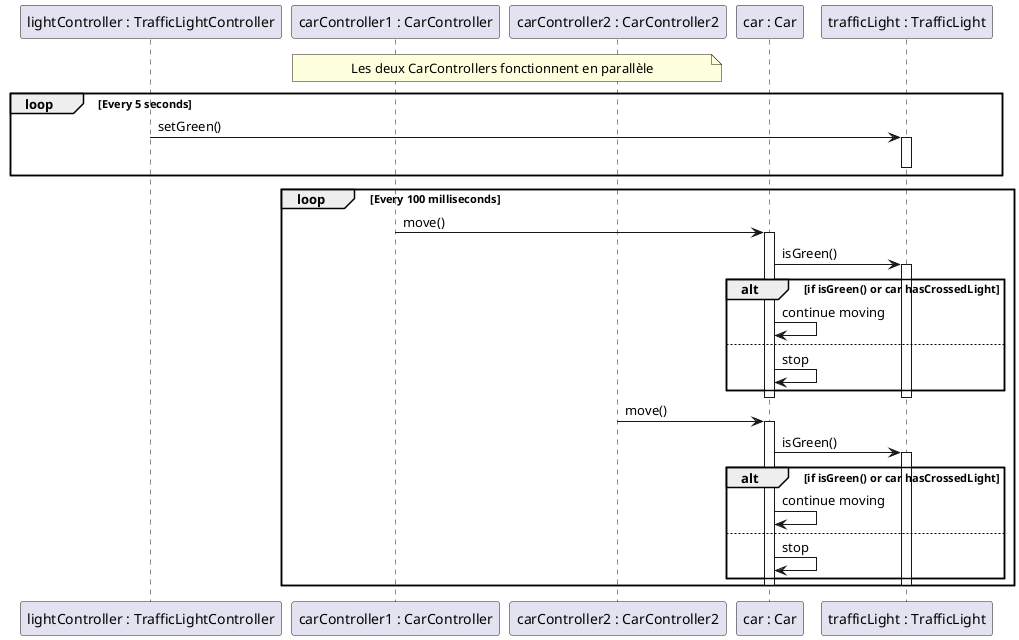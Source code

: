 @startuml

participant "lightController : TrafficLightController" as TrafficLightController
participant "carController1 : CarController" as CarController1
participant "carController2 : CarController2" as CarController2
participant "car : Car" as Car
participant "trafficLight : TrafficLight" as TrafficLight

note over CarController1, CarController2: Les deux CarControllers fonctionnent en parallèle

box "Thread TrafficLightController"
    loop Every 5 seconds
        TrafficLightController -> TrafficLight: setGreen()
        activate TrafficLight
        deactivate TrafficLight
    end
end box

box "Threads CarController1 et CarController2"
    loop Every 100 milliseconds
        CarController1 -> Car: move()
        activate Car
        Car -> TrafficLight: isGreen()
        activate TrafficLight
        alt if isGreen() or car hasCrossedLight
            Car -> Car: continue moving
        else
            Car -> Car: stop
        end
        deactivate TrafficLight
        deactivate Car

        CarController2 -> Car: move()
        activate Car
        Car -> TrafficLight: isGreen()
        activate TrafficLight
        alt if isGreen() or car hasCrossedLight
            Car -> Car: continue moving
        else
            Car -> Car: stop
        end
        deactivate TrafficLight
        deactivate Car
    end
end box

@enduml
